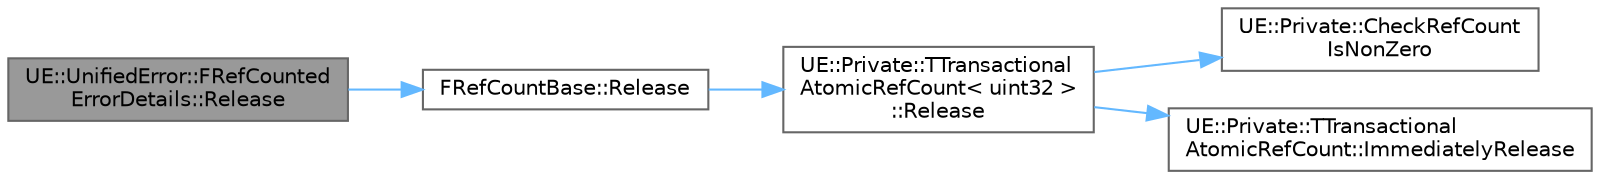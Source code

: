 digraph "UE::UnifiedError::FRefCountedErrorDetails::Release"
{
 // INTERACTIVE_SVG=YES
 // LATEX_PDF_SIZE
  bgcolor="transparent";
  edge [fontname=Helvetica,fontsize=10,labelfontname=Helvetica,labelfontsize=10];
  node [fontname=Helvetica,fontsize=10,shape=box,height=0.2,width=0.4];
  rankdir="LR";
  Node1 [id="Node000001",label="UE::UnifiedError::FRefCounted\lErrorDetails::Release",height=0.2,width=0.4,color="gray40", fillcolor="grey60", style="filled", fontcolor="black",tooltip=" "];
  Node1 -> Node2 [id="edge1_Node000001_Node000002",color="steelblue1",style="solid",tooltip=" "];
  Node2 [id="Node000002",label="FRefCountBase::Release",height=0.2,width=0.4,color="grey40", fillcolor="white", style="filled",URL="$d8/df6/classFRefCountBase.html#ab028e11c4b7e4d51c4942108555d5078",tooltip=" "];
  Node2 -> Node3 [id="edge2_Node000002_Node000003",color="steelblue1",style="solid",tooltip=" "];
  Node3 [id="Node000003",label="UE::Private::TTransactional\lAtomicRefCount\< uint32 \>\l::Release",height=0.2,width=0.4,color="grey40", fillcolor="white", style="filled",URL="$d9/dab/classUE_1_1Private_1_1TTransactionalAtomicRefCount.html#a33b71efda5bc7a257ea270f38e871cf6",tooltip=" "];
  Node3 -> Node4 [id="edge3_Node000003_Node000004",color="steelblue1",style="solid",tooltip=" "];
  Node4 [id="Node000004",label="UE::Private::CheckRefCount\lIsNonZero",height=0.2,width=0.4,color="grey40", fillcolor="white", style="filled",URL="$de/d60/namespaceUE_1_1Private.html#a68f070679770fe410a4b0d514241a702",tooltip=" "];
  Node3 -> Node5 [id="edge4_Node000003_Node000005",color="steelblue1",style="solid",tooltip=" "];
  Node5 [id="Node000005",label="UE::Private::TTransactional\lAtomicRefCount::ImmediatelyRelease",height=0.2,width=0.4,color="grey40", fillcolor="white", style="filled",URL="$d9/dab/classUE_1_1Private_1_1TTransactionalAtomicRefCount.html#acc124d7da40b783e4ba07c4050e685bb",tooltip=" "];
}
